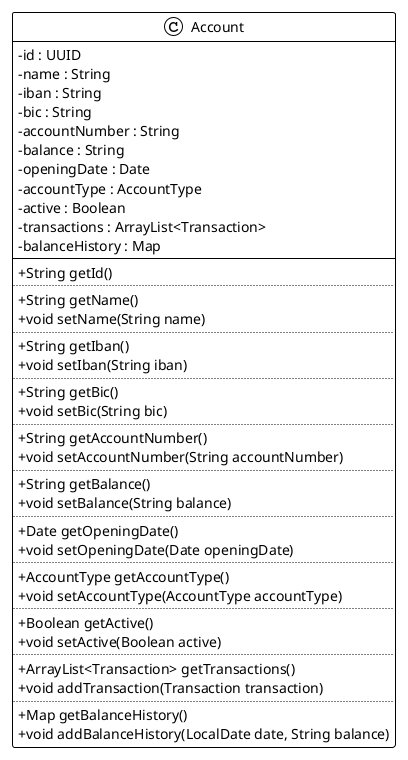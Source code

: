 @startuml
!theme plain
skinparam classAttributeIconSize 0
Class Account {
- id : UUID
- name : String
- iban : String
- bic : String
- accountNumber : String
- balance : String
- openingDate : Date 
- accountType : AccountType
- active : Boolean
- transactions : ArrayList<Transaction>
- balanceHistory : Map
__
+ String getId()
..
+ String getName()
+ void setName(String name)
..
+ String getIban()
+ void setIban(String iban)
..
+ String getBic()
+ void setBic(String bic)
..
+ String getAccountNumber()
+ void setAccountNumber(String accountNumber)
..
+ String getBalance()
+ void setBalance(String balance)
..
+ Date getOpeningDate()
+ void setOpeningDate(Date openingDate)
..
+ AccountType getAccountType()
+ void setAccountType(AccountType accountType)
..
+ Boolean getActive()
+ void setActive(Boolean active)
..
+ ArrayList<Transaction> getTransactions()
+ void addTransaction(Transaction transaction)
..
+ Map getBalanceHistory()
+ void addBalanceHistory(LocalDate date, String balance)
}
@enduml
